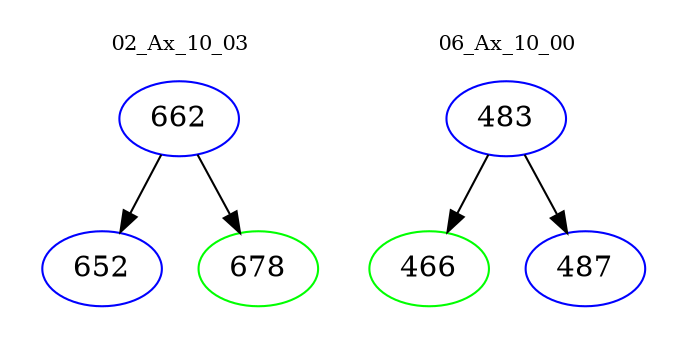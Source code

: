 digraph{
subgraph cluster_0 {
color = white
label = "02_Ax_10_03";
fontsize=10;
T0_662 [label="662", color="blue"]
T0_662 -> T0_652 [color="black"]
T0_652 [label="652", color="blue"]
T0_662 -> T0_678 [color="black"]
T0_678 [label="678", color="green"]
}
subgraph cluster_1 {
color = white
label = "06_Ax_10_00";
fontsize=10;
T1_483 [label="483", color="blue"]
T1_483 -> T1_466 [color="black"]
T1_466 [label="466", color="green"]
T1_483 -> T1_487 [color="black"]
T1_487 [label="487", color="blue"]
}
}
